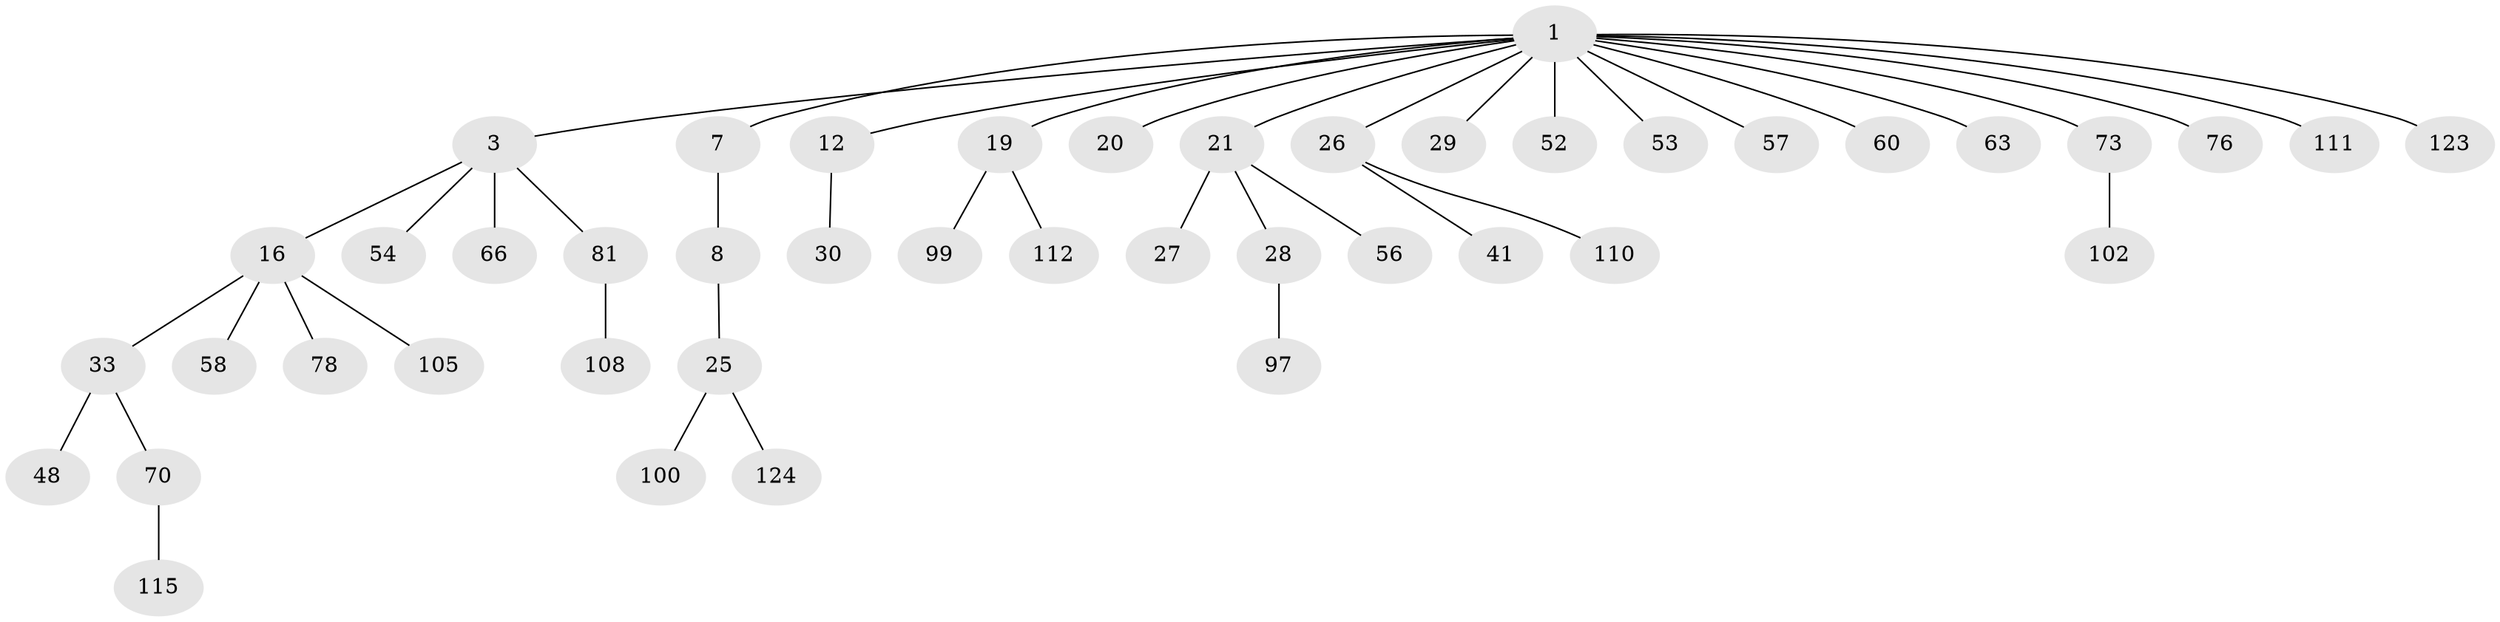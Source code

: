 // original degree distribution, {11: 0.006711409395973154, 3: 0.174496644295302, 7: 0.013422818791946308, 2: 0.19463087248322147, 5: 0.026845637583892617, 1: 0.5302013422818792, 4: 0.04697986577181208, 8: 0.006711409395973154}
// Generated by graph-tools (version 1.1) at 2025/19/03/04/25 18:19:11]
// undirected, 44 vertices, 43 edges
graph export_dot {
graph [start="1"]
  node [color=gray90,style=filled];
  1 [super="+2+4+9+6+130+149+38+10"];
  3 [super="+14+98"];
  7 [super="+68+94+86"];
  8 [super="+138"];
  12 [super="+13+91"];
  16 [super="+44+36+131+136+18+31+69"];
  19 [super="+23+35+55"];
  20 [super="+46+101"];
  21 [super="+22+134+135+50+34"];
  25 [super="+51"];
  26;
  27 [super="+87+77+72"];
  28 [super="+32+96"];
  29;
  30 [super="+71"];
  33 [super="+37"];
  41 [super="+92+64"];
  48;
  52 [super="+125"];
  53;
  54 [super="+59+107+67+119"];
  56;
  57;
  58 [super="+88+129+126"];
  60;
  63 [super="+137"];
  66;
  70 [super="+84"];
  73 [super="+83"];
  76;
  78 [super="+114+116+144"];
  81 [super="+121+106"];
  97;
  99;
  100;
  102;
  105;
  108;
  110;
  111;
  112;
  115;
  123;
  124;
  1 -- 3;
  1 -- 52;
  1 -- 73;
  1 -- 123;
  1 -- 20;
  1 -- 7;
  1 -- 76;
  1 -- 111;
  1 -- 53;
  1 -- 26;
  1 -- 60;
  1 -- 63;
  1 -- 29;
  1 -- 57;
  1 -- 19;
  1 -- 12;
  1 -- 21;
  3 -- 16;
  3 -- 81;
  3 -- 66;
  3 -- 54;
  7 -- 8;
  8 -- 25;
  12 -- 30;
  16 -- 78;
  16 -- 105;
  16 -- 58;
  16 -- 33;
  19 -- 112;
  19 -- 99;
  21 -- 28;
  21 -- 27;
  21 -- 56;
  25 -- 100;
  25 -- 124;
  26 -- 41;
  26 -- 110;
  28 -- 97;
  33 -- 48;
  33 -- 70;
  70 -- 115;
  73 -- 102;
  81 -- 108;
}

